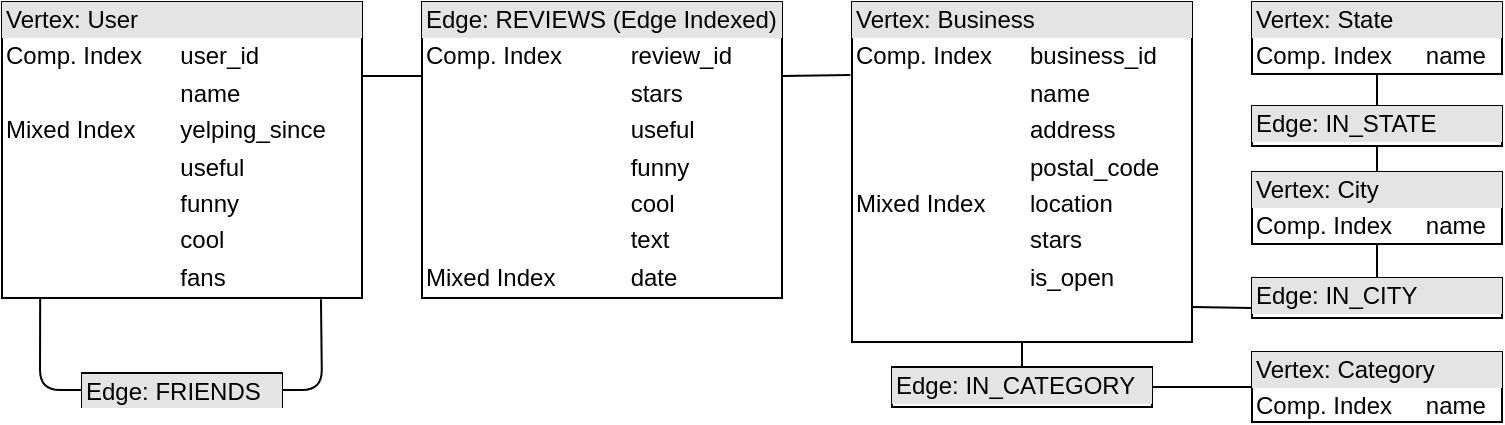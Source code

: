 <mxfile version="12.3.2" type="device" pages="1"><diagram id="NwQjBXzm_egFfH6iz95A" name="Page-1"><mxGraphModel dx="569" dy="327" grid="1" gridSize="10" guides="1" tooltips="1" connect="1" arrows="1" fold="1" page="1" pageScale="1" pageWidth="850" pageHeight="1100" math="0" shadow="0"><root><mxCell id="0"/><mxCell id="1" parent="0"/><mxCell id="M6VFCCf4fbQVGGwepapb-1" value="&lt;div style=&quot;box-sizing: border-box ; width: 100% ; background: #e4e4e4 ; padding: 2px&quot;&gt;Edge: REVIEWS (Edge Indexed)&lt;/div&gt;&lt;table style=&quot;width: 100% ; font-size: 1em&quot; cellpadding=&quot;2&quot; cellspacing=&quot;0&quot;&gt;&lt;tbody&gt;&lt;tr&gt;&lt;td&gt;Comp. Index&lt;/td&gt;&lt;td&gt;review_id&lt;/td&gt;&lt;/tr&gt;&lt;tr&gt;&lt;td&gt;&lt;br&gt;&lt;/td&gt;&lt;td&gt;stars&lt;/td&gt;&lt;/tr&gt;&lt;tr&gt;&lt;td&gt;&lt;br&gt;&lt;/td&gt;&lt;td&gt;useful&lt;/td&gt;&lt;/tr&gt;&lt;tr&gt;&lt;td&gt;&lt;br&gt;&lt;/td&gt;&lt;td&gt;funny&lt;/td&gt;&lt;/tr&gt;&lt;tr&gt;&lt;td&gt;&lt;br&gt;&lt;/td&gt;&lt;td&gt;cool&lt;/td&gt;&lt;/tr&gt;&lt;tr&gt;&lt;td&gt;&lt;br&gt;&lt;/td&gt;&lt;td&gt;text&lt;/td&gt;&lt;/tr&gt;&lt;tr&gt;&lt;td&gt;Mixed Index&lt;/td&gt;&lt;td&gt;date&lt;/td&gt;&lt;/tr&gt;&lt;/tbody&gt;&lt;/table&gt;" style="verticalAlign=top;align=left;overflow=fill;html=1;" parent="1" vertex="1"><mxGeometry x="240" y="22" width="180" height="148" as="geometry"/></mxCell><mxCell id="M6VFCCf4fbQVGGwepapb-2" value="&lt;div style=&quot;box-sizing: border-box ; width: 100% ; background: #e4e4e4 ; padding: 2px&quot;&gt;Vertex: Business&lt;/div&gt;&lt;table style=&quot;width: 100% ; font-size: 1em&quot; cellpadding=&quot;2&quot; cellspacing=&quot;0&quot;&gt;&lt;tbody&gt;&lt;tr&gt;&lt;td&gt;Comp. Index&lt;/td&gt;&lt;td&gt;business_id&lt;/td&gt;&lt;/tr&gt;&lt;tr&gt;&lt;td&gt;&lt;br&gt;&lt;/td&gt;&lt;td&gt;name&lt;/td&gt;&lt;/tr&gt;&lt;tr&gt;&lt;td&gt;&lt;br&gt;&lt;/td&gt;&lt;td&gt;address&lt;/td&gt;&lt;/tr&gt;&lt;tr&gt;&lt;td&gt;&lt;br&gt;&lt;/td&gt;&lt;td&gt;postal_code&lt;/td&gt;&lt;/tr&gt;&lt;tr&gt;&lt;td&gt;Mixed Index&lt;/td&gt;&lt;td&gt;location&lt;/td&gt;&lt;/tr&gt;&lt;tr&gt;&lt;td&gt;&lt;br&gt;&lt;/td&gt;&lt;td&gt;stars&lt;/td&gt;&lt;/tr&gt;&lt;tr&gt;&lt;td&gt;&lt;br&gt;&lt;/td&gt;&lt;td&gt;is_open&lt;/td&gt;&lt;/tr&gt;&lt;/tbody&gt;&lt;/table&gt;" style="verticalAlign=top;align=left;overflow=fill;html=1;" parent="1" vertex="1"><mxGeometry x="455" y="22" width="170" height="170" as="geometry"/></mxCell><mxCell id="M6VFCCf4fbQVGGwepapb-3" value="&lt;div style=&quot;box-sizing: border-box ; width: 100% ; background: #e4e4e4 ; padding: 2px&quot;&gt;Vertex: Category&lt;/div&gt;&lt;table style=&quot;width: 100% ; font-size: 1em&quot; cellpadding=&quot;2&quot; cellspacing=&quot;0&quot;&gt;&lt;tbody&gt;&lt;tr&gt;&lt;td&gt;Comp. Index&lt;/td&gt;&lt;td&gt;name&lt;/td&gt;&lt;/tr&gt;&lt;/tbody&gt;&lt;/table&gt;" style="verticalAlign=top;align=left;overflow=fill;html=1;" parent="1" vertex="1"><mxGeometry x="655" y="197" width="125" height="35" as="geometry"/></mxCell><mxCell id="M6VFCCf4fbQVGGwepapb-4" value="&lt;div style=&quot;box-sizing: border-box ; width: 100% ; background: #e4e4e4 ; padding: 2px&quot;&gt;Edge: FRIENDS&lt;/div&gt;&lt;table style=&quot;width: 100% ; font-size: 1em&quot; cellpadding=&quot;2&quot; cellspacing=&quot;0&quot;&gt;&lt;tbody&gt;&lt;/tbody&gt;&lt;/table&gt;" style="verticalAlign=top;align=left;overflow=fill;html=1;" parent="1" vertex="1"><mxGeometry x="70" y="207.5" width="100" height="17" as="geometry"/></mxCell><mxCell id="M6VFCCf4fbQVGGwepapb-5" value="&lt;div style=&quot;box-sizing: border-box ; width: 100% ; background: #e4e4e4 ; padding: 2px&quot;&gt;Vertex: User&lt;/div&gt;&lt;table style=&quot;width: 100% ; font-size: 1em&quot; cellpadding=&quot;2&quot; cellspacing=&quot;0&quot;&gt;&lt;tbody&gt;&lt;tr&gt;&lt;td&gt;Comp. Index&lt;/td&gt;&lt;td&gt;user_id&lt;/td&gt;&lt;/tr&gt;&lt;tr&gt;&lt;td&gt;&lt;br&gt;&lt;/td&gt;&lt;td&gt;name&lt;/td&gt;&lt;/tr&gt;&lt;tr&gt;&lt;td&gt;Mixed Index&lt;/td&gt;&lt;td&gt;yelping_since&lt;/td&gt;&lt;/tr&gt;&lt;tr&gt;&lt;td&gt;&lt;br&gt;&lt;/td&gt;&lt;td&gt;useful&lt;/td&gt;&lt;/tr&gt;&lt;tr&gt;&lt;td&gt;&lt;br&gt;&lt;/td&gt;&lt;td&gt;funny&lt;/td&gt;&lt;/tr&gt;&lt;tr&gt;&lt;td&gt;&lt;br&gt;&lt;/td&gt;&lt;td&gt;cool&lt;/td&gt;&lt;/tr&gt;&lt;tr&gt;&lt;td&gt;&lt;br&gt;&lt;/td&gt;&lt;td&gt;fans&lt;/td&gt;&lt;/tr&gt;&lt;/tbody&gt;&lt;/table&gt;" style="verticalAlign=top;align=left;overflow=fill;html=1;" parent="1" vertex="1"><mxGeometry x="30" y="22" width="180" height="148" as="geometry"/></mxCell><mxCell id="M6VFCCf4fbQVGGwepapb-6" value="&lt;div style=&quot;box-sizing: border-box ; width: 100% ; background: #e4e4e4 ; padding: 2px&quot;&gt;Vertex: City&lt;/div&gt;&lt;table style=&quot;width: 100% ; font-size: 1em&quot; cellpadding=&quot;2&quot; cellspacing=&quot;0&quot;&gt;&lt;tbody&gt;&lt;tr&gt;&lt;td&gt;Comp. Index&lt;/td&gt;&lt;td&gt;name&lt;/td&gt;&lt;/tr&gt;&lt;tr&gt;&lt;td&gt;&lt;/td&gt;&lt;td&gt;&lt;br&gt;&lt;/td&gt;&lt;/tr&gt;&lt;/tbody&gt;&lt;/table&gt;" style="verticalAlign=top;align=left;overflow=fill;html=1;" parent="1" vertex="1"><mxGeometry x="655" y="107" width="125" height="36" as="geometry"/></mxCell><mxCell id="M6VFCCf4fbQVGGwepapb-7" value="&lt;div style=&quot;box-sizing: border-box ; width: 100% ; background: #e4e4e4 ; padding: 2px&quot;&gt;Edge: IN_CATEGORY&lt;/div&gt;&lt;table style=&quot;width: 100% ; font-size: 1em&quot; cellpadding=&quot;2&quot; cellspacing=&quot;0&quot;&gt;&lt;tbody&gt;&lt;/tbody&gt;&lt;/table&gt;" style="verticalAlign=top;align=left;overflow=fill;html=1;" parent="1" vertex="1"><mxGeometry x="475" y="204.5" width="130" height="20" as="geometry"/></mxCell><mxCell id="M6VFCCf4fbQVGGwepapb-26" value="&lt;div style=&quot;box-sizing: border-box ; width: 100% ; background: #e4e4e4 ; padding: 2px&quot;&gt;Vertex: State&lt;/div&gt;&lt;table style=&quot;width: 100% ; font-size: 1em&quot; cellpadding=&quot;2&quot; cellspacing=&quot;0&quot;&gt;&lt;tbody&gt;&lt;tr&gt;&lt;td&gt;Comp. Index&lt;/td&gt;&lt;td&gt;name&lt;/td&gt;&lt;/tr&gt;&lt;tr&gt;&lt;td&gt;&lt;/td&gt;&lt;td&gt;&lt;br&gt;&lt;/td&gt;&lt;/tr&gt;&lt;/tbody&gt;&lt;/table&gt;" style="verticalAlign=top;align=left;overflow=fill;html=1;" parent="1" vertex="1"><mxGeometry x="655" y="22" width="125" height="36" as="geometry"/></mxCell><mxCell id="M6VFCCf4fbQVGGwepapb-28" value="" style="endArrow=none;html=1;exitX=0;exitY=0.25;exitDx=0;exitDy=0;entryX=1;entryY=0.25;entryDx=0;entryDy=0;" parent="1" source="M6VFCCf4fbQVGGwepapb-1" target="M6VFCCf4fbQVGGwepapb-5" edge="1"><mxGeometry width="50" height="50" relative="1" as="geometry"><mxPoint x="230" y="97" as="sourcePoint"/><mxPoint x="210" y="97" as="targetPoint"/></mxGeometry></mxCell><mxCell id="M6VFCCf4fbQVGGwepapb-34" value="" style="endArrow=none;html=1;exitX=1;exitY=0.5;exitDx=0;exitDy=0;entryX=0.886;entryY=1.004;entryDx=0;entryDy=0;entryPerimeter=0;" parent="1" source="M6VFCCf4fbQVGGwepapb-4" target="M6VFCCf4fbQVGGwepapb-5" edge="1"><mxGeometry width="50" height="50" relative="1" as="geometry"><mxPoint x="240" y="552" as="sourcePoint"/><mxPoint x="191" y="170" as="targetPoint"/><Array as="points"><mxPoint x="190" y="216"/></Array></mxGeometry></mxCell><mxCell id="M6VFCCf4fbQVGGwepapb-36" value="&lt;div style=&quot;box-sizing: border-box ; width: 100% ; background: #e4e4e4 ; padding: 2px&quot;&gt;Edge: IN_CITY&lt;/div&gt;&lt;table style=&quot;width: 100% ; font-size: 1em&quot; cellpadding=&quot;2&quot; cellspacing=&quot;0&quot;&gt;&lt;tbody&gt;&lt;/tbody&gt;&lt;/table&gt;" style="verticalAlign=top;align=left;overflow=fill;html=1;" parent="1" vertex="1"><mxGeometry x="655" y="160" width="125" height="20" as="geometry"/></mxCell><mxCell id="M6VFCCf4fbQVGGwepapb-38" value="&lt;div style=&quot;box-sizing: border-box ; width: 100% ; background: #e4e4e4 ; padding: 2px&quot;&gt;Edge: IN_STATE&lt;/div&gt;&lt;table style=&quot;width: 100% ; font-size: 1em&quot; cellpadding=&quot;2&quot; cellspacing=&quot;0&quot;&gt;&lt;tbody&gt;&lt;/tbody&gt;&lt;/table&gt;" style="verticalAlign=top;align=left;overflow=fill;html=1;" parent="1" vertex="1"><mxGeometry x="655" y="74" width="125" height="20" as="geometry"/></mxCell><mxCell id="M6VFCCf4fbQVGGwepapb-42" value="" style="endArrow=none;html=1;entryX=1.002;entryY=0.897;entryDx=0;entryDy=0;exitX=0;exitY=0.75;exitDx=0;exitDy=0;entryPerimeter=0;" parent="1" source="M6VFCCf4fbQVGGwepapb-36" target="M6VFCCf4fbQVGGwepapb-2" edge="1"><mxGeometry width="50" height="50" relative="1" as="geometry"><mxPoint x="370" y="552" as="sourcePoint"/><mxPoint x="420" y="502" as="targetPoint"/></mxGeometry></mxCell><mxCell id="M6VFCCf4fbQVGGwepapb-44" value="" style="endArrow=none;html=1;entryX=0.5;entryY=1;entryDx=0;entryDy=0;exitX=0.5;exitY=0;exitDx=0;exitDy=0;" parent="1" source="M6VFCCf4fbQVGGwepapb-6" target="M6VFCCf4fbQVGGwepapb-38" edge="1"><mxGeometry width="50" height="50" relative="1" as="geometry"><mxPoint x="370" y="552" as="sourcePoint"/><mxPoint x="420" y="502" as="targetPoint"/></mxGeometry></mxCell><mxCell id="M6VFCCf4fbQVGGwepapb-46" value="" style="endArrow=none;html=1;exitX=0.5;exitY=0;exitDx=0;exitDy=0;entryX=0.5;entryY=1;entryDx=0;entryDy=0;" parent="1" source="M6VFCCf4fbQVGGwepapb-7" target="M6VFCCf4fbQVGGwepapb-2" edge="1"><mxGeometry width="50" height="50" relative="1" as="geometry"><mxPoint x="370" y="552" as="sourcePoint"/><mxPoint x="570" y="40" as="targetPoint"/></mxGeometry></mxCell><mxCell id="koPrS1gMNu0NhVv94-KU-1" value="" style="endArrow=none;html=1;entryX=0;entryY=0.5;entryDx=0;entryDy=0;exitX=0.106;exitY=1;exitDx=0;exitDy=0;exitPerimeter=0;" edge="1" parent="1" source="M6VFCCf4fbQVGGwepapb-5" target="M6VFCCf4fbQVGGwepapb-4"><mxGeometry width="50" height="50" relative="1" as="geometry"><mxPoint x="30" y="300" as="sourcePoint"/><mxPoint x="80" y="250" as="targetPoint"/><Array as="points"><mxPoint x="49" y="216"/></Array></mxGeometry></mxCell><mxCell id="koPrS1gMNu0NhVv94-KU-3" value="" style="endArrow=none;html=1;entryX=0;entryY=0.5;entryDx=0;entryDy=0;exitX=1;exitY=0.5;exitDx=0;exitDy=0;" edge="1" parent="1" source="M6VFCCf4fbQVGGwepapb-7" target="M6VFCCf4fbQVGGwepapb-3"><mxGeometry width="50" height="50" relative="1" as="geometry"><mxPoint x="170" y="300" as="sourcePoint"/><mxPoint x="220" y="250" as="targetPoint"/></mxGeometry></mxCell><mxCell id="koPrS1gMNu0NhVv94-KU-4" value="" style="endArrow=none;html=1;exitX=1;exitY=0.25;exitDx=0;exitDy=0;entryX=-0.005;entryY=0.215;entryDx=0;entryDy=0;entryPerimeter=0;" edge="1" parent="1" source="M6VFCCf4fbQVGGwepapb-1" target="M6VFCCf4fbQVGGwepapb-2"><mxGeometry width="50" height="50" relative="1" as="geometry"><mxPoint x="390" y="107" as="sourcePoint"/><mxPoint x="440" y="20" as="targetPoint"/></mxGeometry></mxCell><mxCell id="koPrS1gMNu0NhVv94-KU-5" value="" style="endArrow=none;html=1;entryX=0.5;entryY=1;entryDx=0;entryDy=0;" edge="1" parent="1" source="M6VFCCf4fbQVGGwepapb-38" target="M6VFCCf4fbQVGGwepapb-26"><mxGeometry width="50" height="50" relative="1" as="geometry"><mxPoint x="370" y="300" as="sourcePoint"/><mxPoint x="420" y="250" as="targetPoint"/></mxGeometry></mxCell><mxCell id="koPrS1gMNu0NhVv94-KU-6" value="" style="endArrow=none;html=1;entryX=0.5;entryY=1;entryDx=0;entryDy=0;exitX=0.5;exitY=0;exitDx=0;exitDy=0;" edge="1" parent="1" source="M6VFCCf4fbQVGGwepapb-36" target="M6VFCCf4fbQVGGwepapb-6"><mxGeometry width="50" height="50" relative="1" as="geometry"><mxPoint x="370" y="300" as="sourcePoint"/><mxPoint x="420" y="250" as="targetPoint"/></mxGeometry></mxCell></root></mxGraphModel></diagram></mxfile>